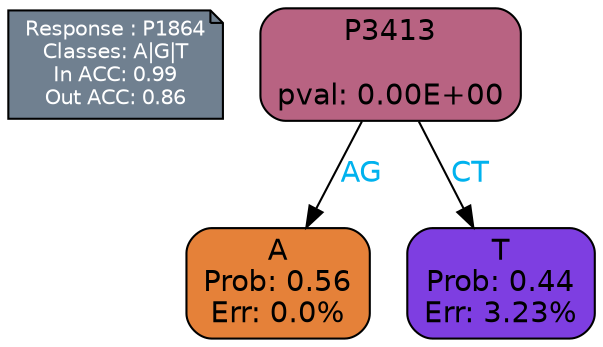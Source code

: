 digraph Tree {
node [shape=box, style="filled, rounded", color="black", fontname=helvetica] ;
graph [ranksep=equally, splines=polylines, bgcolor=transparent, dpi=600] ;
edge [fontname=helvetica] ;
LEGEND [label="Response : P1864
Classes: A|G|T
In ACC: 0.99
Out ACC: 0.86
",shape=note,align=left,style=filled,fillcolor="slategray",fontcolor="white",fontsize=10];1 [label="P3413

pval: 0.00E+00", fillcolor="#b86382"] ;
2 [label="A
Prob: 0.56
Err: 0.0%", fillcolor="#e58139"] ;
3 [label="T
Prob: 0.44
Err: 3.23%", fillcolor="#7e3ee1"] ;
1 -> 2 [label="AG",fontcolor=deepskyblue2] ;
1 -> 3 [label="CT",fontcolor=deepskyblue2] ;
{rank = same; 2;3;}{rank = same; LEGEND;1;}}